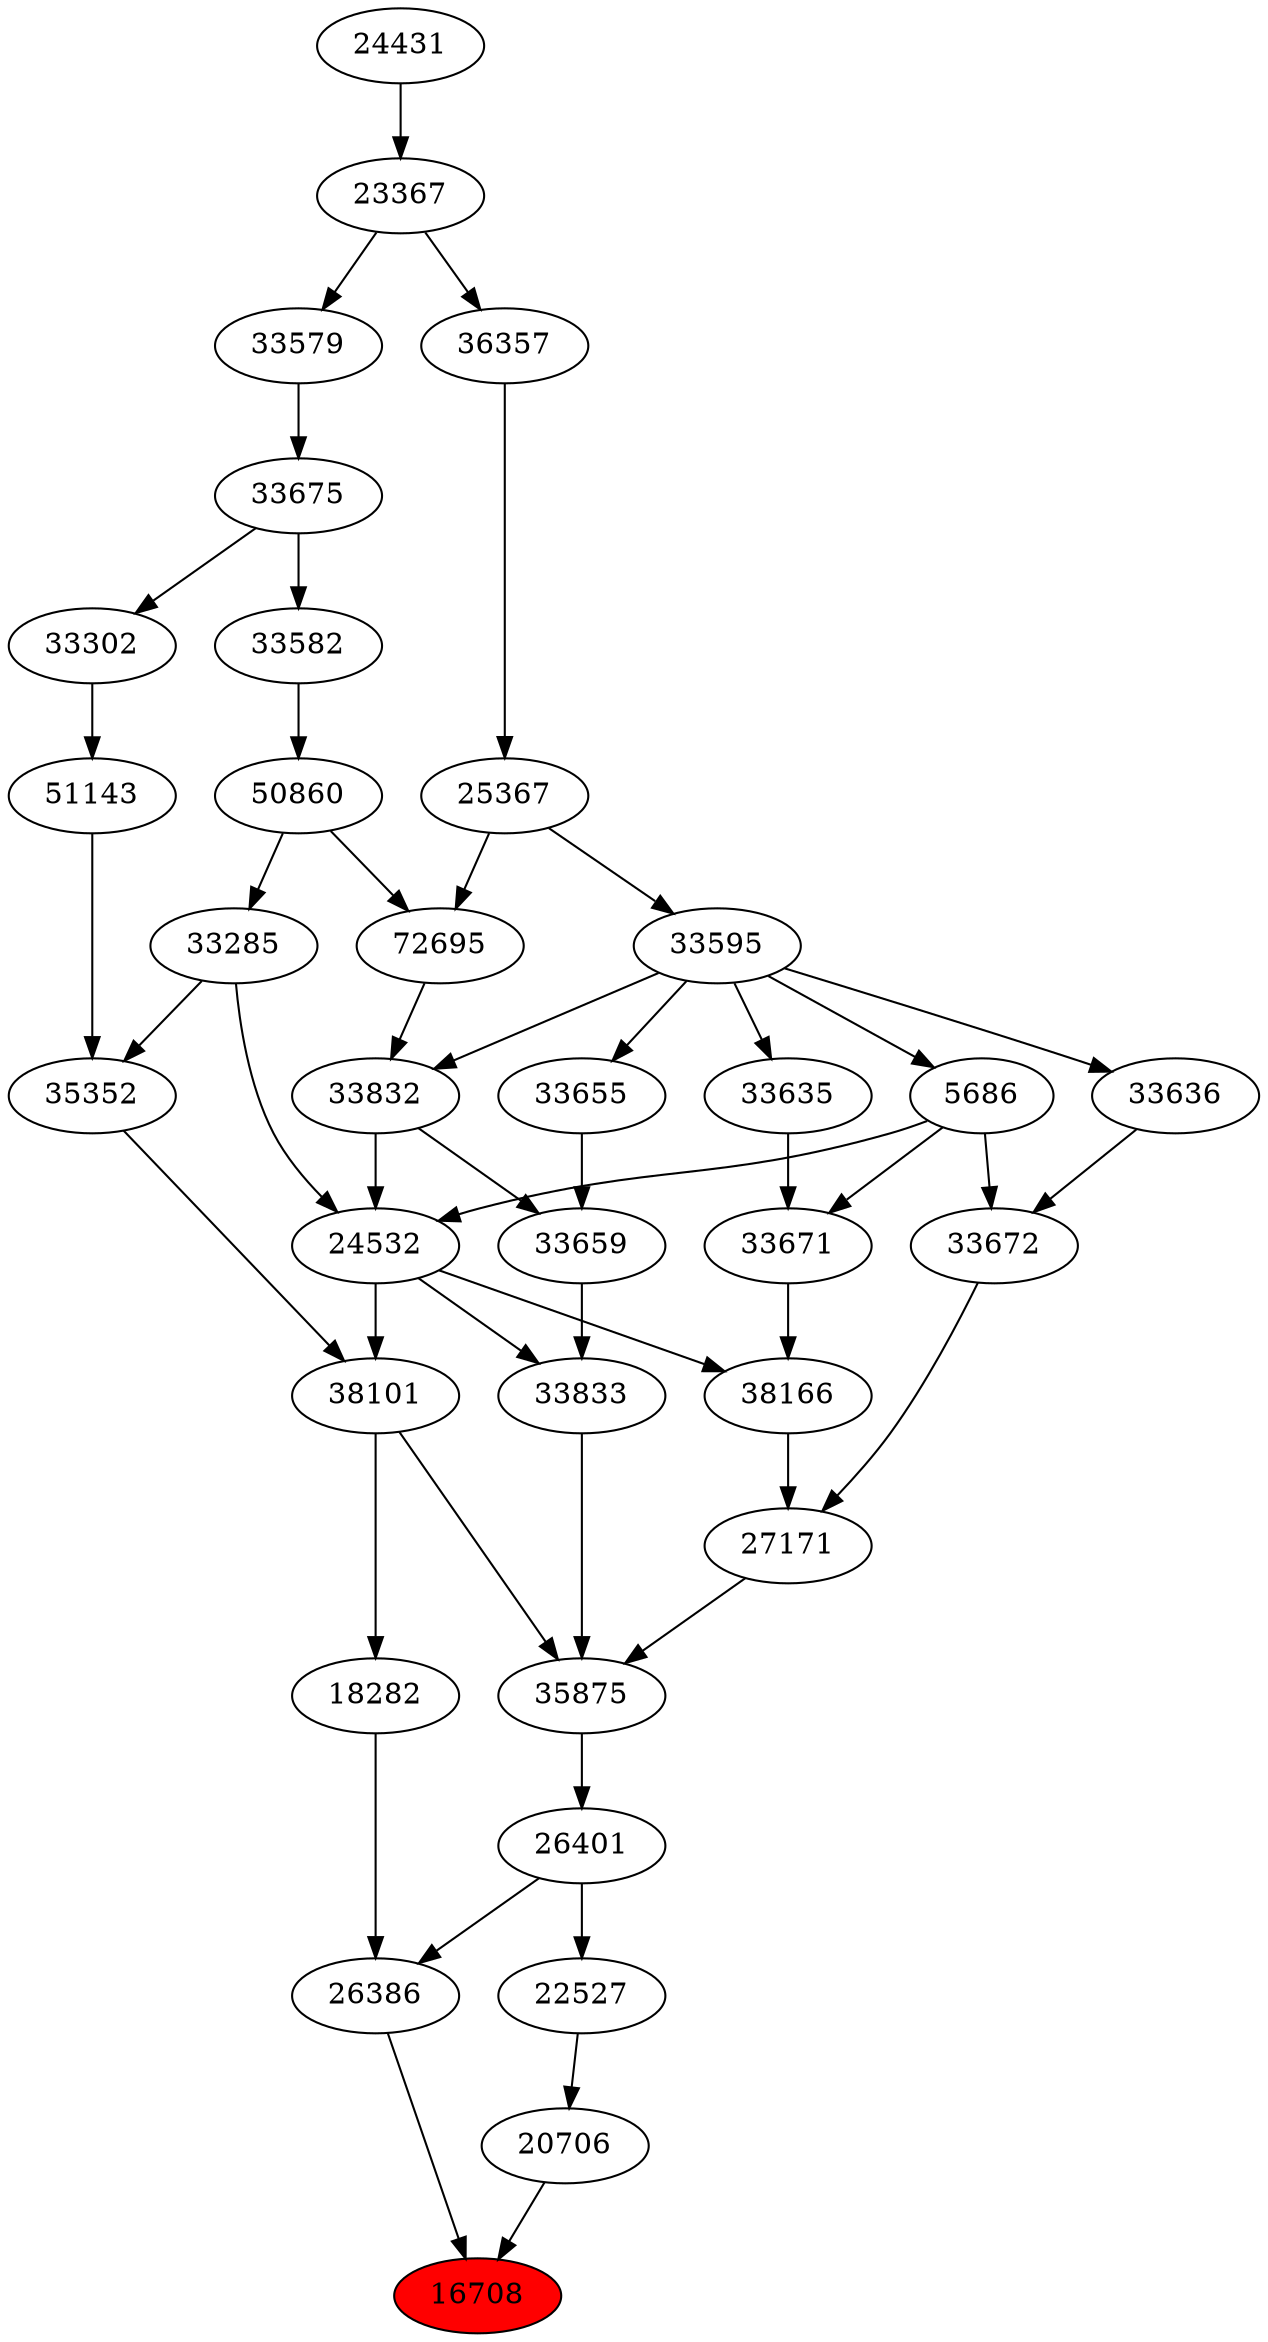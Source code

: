 strict digraph{ 
16708 [label="16708" fillcolor=red style=filled]
26386 -> 16708
20706 -> 16708
26386 [label="26386"]
26401 -> 26386
18282 -> 26386
20706 [label="20706"]
22527 -> 20706
26401 [label="26401"]
35875 -> 26401
18282 [label="18282"]
38101 -> 18282
22527 [label="22527"]
26401 -> 22527
35875 [label="35875"]
27171 -> 35875
38101 -> 35875
33833 -> 35875
38101 [label="38101"]
24532 -> 38101
35352 -> 38101
27171 [label="27171"]
33672 -> 27171
38166 -> 27171
33833 [label="33833"]
33659 -> 33833
24532 -> 33833
24532 [label="24532"]
33285 -> 24532
5686 -> 24532
33832 -> 24532
35352 [label="35352"]
33285 -> 35352
51143 -> 35352
33672 [label="33672"]
33636 -> 33672
5686 -> 33672
38166 [label="38166"]
24532 -> 38166
33671 -> 38166
33659 [label="33659"]
33655 -> 33659
33832 -> 33659
33285 [label="33285"]
50860 -> 33285
5686 [label="5686"]
33595 -> 5686
33832 [label="33832"]
72695 -> 33832
33595 -> 33832
51143 [label="51143"]
33302 -> 51143
33636 [label="33636"]
33595 -> 33636
33671 [label="33671"]
5686 -> 33671
33635 -> 33671
33655 [label="33655"]
33595 -> 33655
50860 [label="50860"]
33582 -> 50860
33595 [label="33595"]
25367 -> 33595
72695 [label="72695"]
50860 -> 72695
25367 -> 72695
33302 [label="33302"]
33675 -> 33302
33635 [label="33635"]
33595 -> 33635
33582 [label="33582"]
33675 -> 33582
25367 [label="25367"]
36357 -> 25367
33675 [label="33675"]
33579 -> 33675
36357 [label="36357"]
23367 -> 36357
33579 [label="33579"]
23367 -> 33579
23367 [label="23367"]
24431 -> 23367
24431 [label="24431"]
}